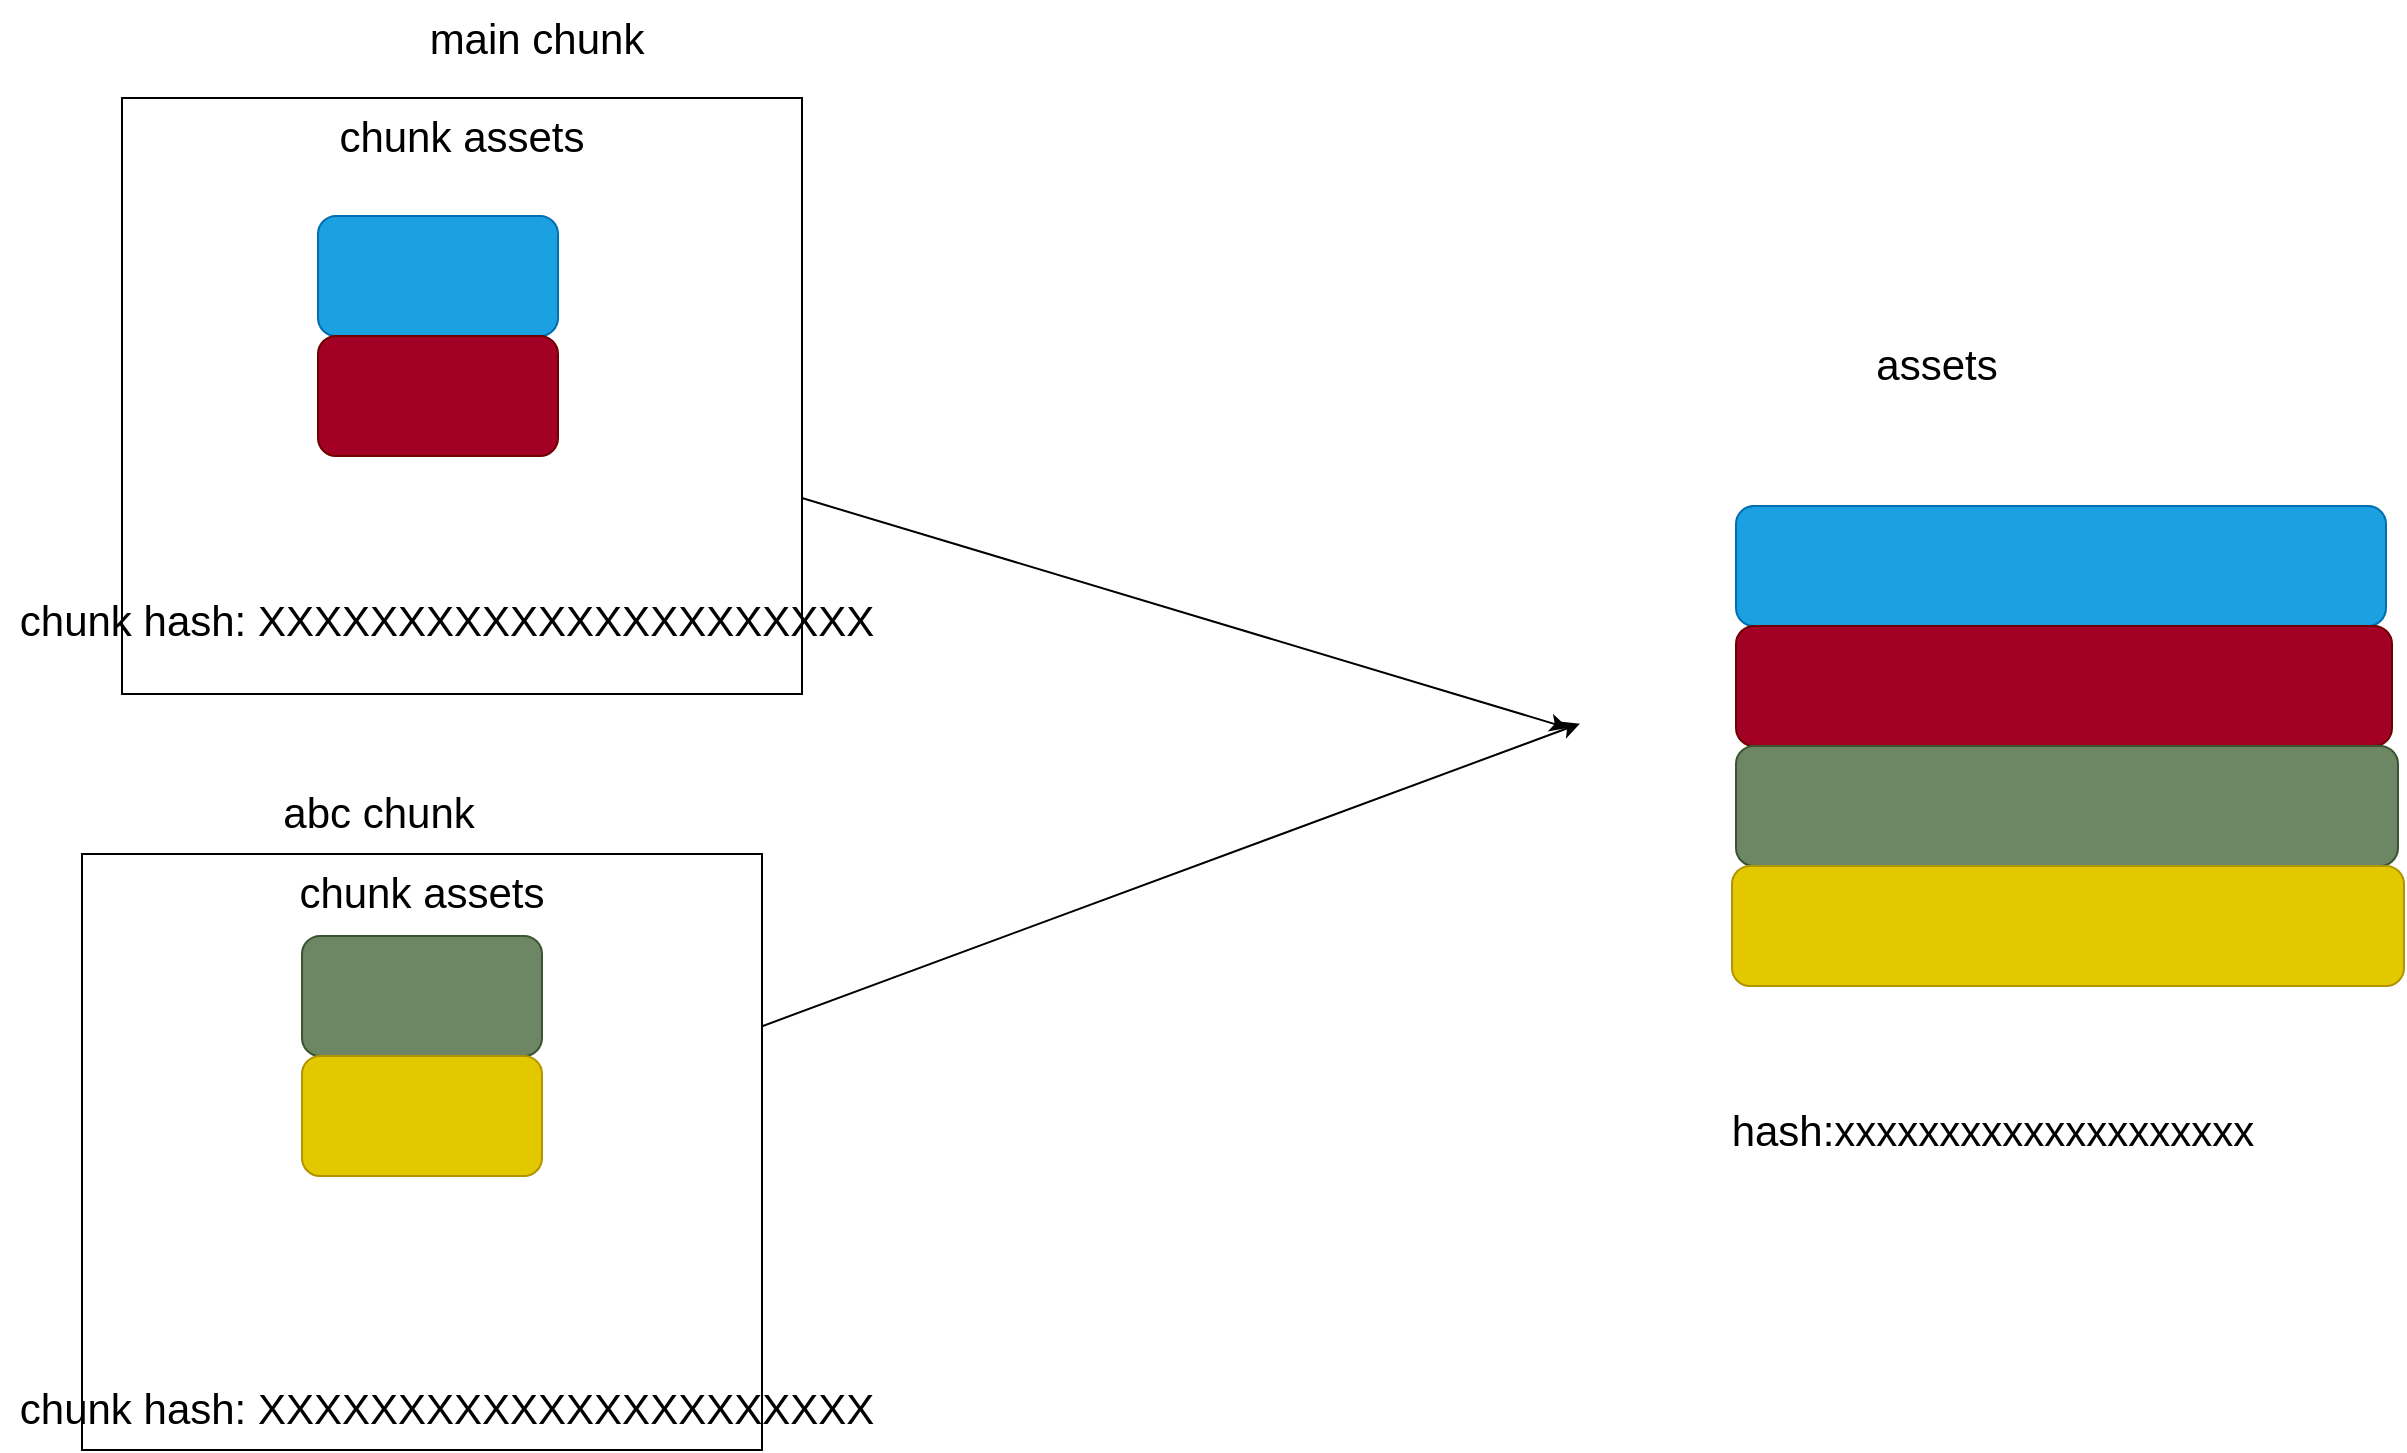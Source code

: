 <mxfile>
    <diagram id="BcwjSTquCY74of9xSybE" name="Page-1">
        <mxGraphModel dx="1914" dy="978" grid="0" gridSize="10" guides="1" tooltips="1" connect="1" arrows="1" fold="1" page="0" pageScale="1" pageWidth="850" pageHeight="1100" math="0" shadow="0">
            <root>
                <mxCell id="0"/>
                <mxCell id="1" parent="0"/>
                <mxCell id="12" style="edgeStyle=none;html=1;fontSize=21;" edge="1" parent="1" source="2">
                    <mxGeometry relative="1" as="geometry">
                        <mxPoint x="636" y="517" as="targetPoint"/>
                    </mxGeometry>
                </mxCell>
                <mxCell id="2" value="&lt;span style=&quot;background-color: initial; font-size: 21px;&quot;&gt;chunk assets&lt;/span&gt;" style="rounded=0;whiteSpace=wrap;html=1;gradientColor=none;fillColor=default;horizontal=1;verticalAlign=top;fontSize=21;" vertex="1" parent="1">
                    <mxGeometry x="-87" y="202" width="340" height="298" as="geometry"/>
                </mxCell>
                <mxCell id="3" value="main chunk" style="text;html=1;align=center;verticalAlign=middle;resizable=0;points=[];autosize=1;strokeColor=none;fillColor=none;fontSize=21;" vertex="1" parent="1">
                    <mxGeometry x="57" y="153" width="125" height="37" as="geometry"/>
                </mxCell>
                <mxCell id="4" value="" style="rounded=1;whiteSpace=wrap;html=1;fillColor=#1ba1e2;fontColor=#ffffff;strokeColor=#006EAF;fontSize=21;" vertex="1" parent="1">
                    <mxGeometry x="11" y="261" width="120" height="60" as="geometry"/>
                </mxCell>
                <mxCell id="5" value="chunk hash: XXXXXXXXXXXXXXXXXXXXXX" style="text;html=1;align=center;verticalAlign=middle;resizable=0;points=[];autosize=1;strokeColor=none;fillColor=none;fontSize=21;" vertex="1" parent="1">
                    <mxGeometry x="-148" y="444" width="445" height="37" as="geometry"/>
                </mxCell>
                <mxCell id="13" style="edgeStyle=none;html=1;fontSize=21;" edge="1" parent="1" source="7">
                    <mxGeometry relative="1" as="geometry">
                        <mxPoint x="642.019" y="514.819" as="targetPoint"/>
                    </mxGeometry>
                </mxCell>
                <mxCell id="7" value="&lt;span style=&quot;background-color: initial; font-size: 21px;&quot;&gt;chunk assets&lt;/span&gt;" style="rounded=0;whiteSpace=wrap;html=1;gradientColor=none;fillColor=default;horizontal=1;verticalAlign=top;fontSize=21;" vertex="1" parent="1">
                    <mxGeometry x="-107" y="580" width="340" height="298" as="geometry"/>
                </mxCell>
                <mxCell id="8" value="abc chunk" style="text;html=1;align=center;verticalAlign=middle;resizable=0;points=[];autosize=1;strokeColor=none;fillColor=none;fontSize=21;" vertex="1" parent="1">
                    <mxGeometry x="-16" y="540" width="114" height="37" as="geometry"/>
                </mxCell>
                <mxCell id="9" value="" style="rounded=1;whiteSpace=wrap;html=1;fillColor=#6d8764;fontColor=#ffffff;strokeColor=#3A5431;fontSize=21;" vertex="1" parent="1">
                    <mxGeometry x="3" y="621" width="120" height="60" as="geometry"/>
                </mxCell>
                <mxCell id="10" value="chunk hash: XXXXXXXXXXXXXXXXXXXXXX" style="text;html=1;align=center;verticalAlign=middle;resizable=0;points=[];autosize=1;strokeColor=none;fillColor=none;fontSize=21;" vertex="1" parent="1">
                    <mxGeometry x="-148" y="838" width="445" height="37" as="geometry"/>
                </mxCell>
                <mxCell id="14" value="" style="rounded=1;whiteSpace=wrap;html=1;fillColor=#a20025;fontColor=#ffffff;strokeColor=#6F0000;fontSize=21;" vertex="1" parent="1">
                    <mxGeometry x="11" y="321" width="120" height="60" as="geometry"/>
                </mxCell>
                <mxCell id="15" value="" style="rounded=1;whiteSpace=wrap;html=1;fillColor=#e3c800;fontColor=#000000;strokeColor=#B09500;fontSize=21;" vertex="1" parent="1">
                    <mxGeometry x="3" y="681" width="120" height="60" as="geometry"/>
                </mxCell>
                <mxCell id="20" value="" style="edgeStyle=none;html=1;fontSize=21;" edge="1" parent="1" source="16" target="17">
                    <mxGeometry relative="1" as="geometry"/>
                </mxCell>
                <mxCell id="16" value="" style="rounded=1;whiteSpace=wrap;html=1;fillColor=#1ba1e2;fontColor=#ffffff;strokeColor=#006EAF;fontSize=21;" vertex="1" parent="1">
                    <mxGeometry x="720" y="406" width="325" height="60" as="geometry"/>
                </mxCell>
                <mxCell id="17" value="" style="rounded=1;whiteSpace=wrap;html=1;fillColor=#a20025;fontColor=#ffffff;strokeColor=#6F0000;fontSize=21;" vertex="1" parent="1">
                    <mxGeometry x="720" y="466" width="328" height="60" as="geometry"/>
                </mxCell>
                <mxCell id="18" value="" style="rounded=1;whiteSpace=wrap;html=1;fillColor=#6d8764;fontColor=#ffffff;strokeColor=#3A5431;fontSize=21;" vertex="1" parent="1">
                    <mxGeometry x="720" y="526" width="331" height="60" as="geometry"/>
                </mxCell>
                <mxCell id="19" value="" style="rounded=1;whiteSpace=wrap;html=1;fillColor=#e3c800;fontColor=#000000;strokeColor=#B09500;fontSize=21;" vertex="1" parent="1">
                    <mxGeometry x="718" y="586" width="336" height="60" as="geometry"/>
                </mxCell>
                <mxCell id="21" value="assets" style="text;html=1;align=center;verticalAlign=middle;resizable=0;points=[];autosize=1;strokeColor=none;fillColor=none;fontSize=21;" vertex="1" parent="1">
                    <mxGeometry x="780" y="316" width="79" height="37" as="geometry"/>
                </mxCell>
                <mxCell id="22" value="hash:xxxxxxxxxxxxxxxxxxxx" style="text;html=1;align=center;verticalAlign=middle;resizable=0;points=[];autosize=1;strokeColor=none;fillColor=none;fontSize=21;" vertex="1" parent="1">
                    <mxGeometry x="708" y="699" width="279" height="37" as="geometry"/>
                </mxCell>
            </root>
        </mxGraphModel>
    </diagram>
</mxfile>